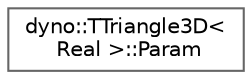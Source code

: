 digraph "Graphical Class Hierarchy"
{
 // LATEX_PDF_SIZE
  bgcolor="transparent";
  edge [fontname=Helvetica,fontsize=10,labelfontname=Helvetica,labelfontsize=10];
  node [fontname=Helvetica,fontsize=10,shape=box,height=0.2,width=0.4];
  rankdir="LR";
  Node0 [id="Node000000",label="dyno::TTriangle3D\<\l Real \>::Param",height=0.2,width=0.4,color="grey40", fillcolor="white", style="filled",URL="$structdyno_1_1_t_triangle3_d_1_1_param.html",tooltip=" "];
}
